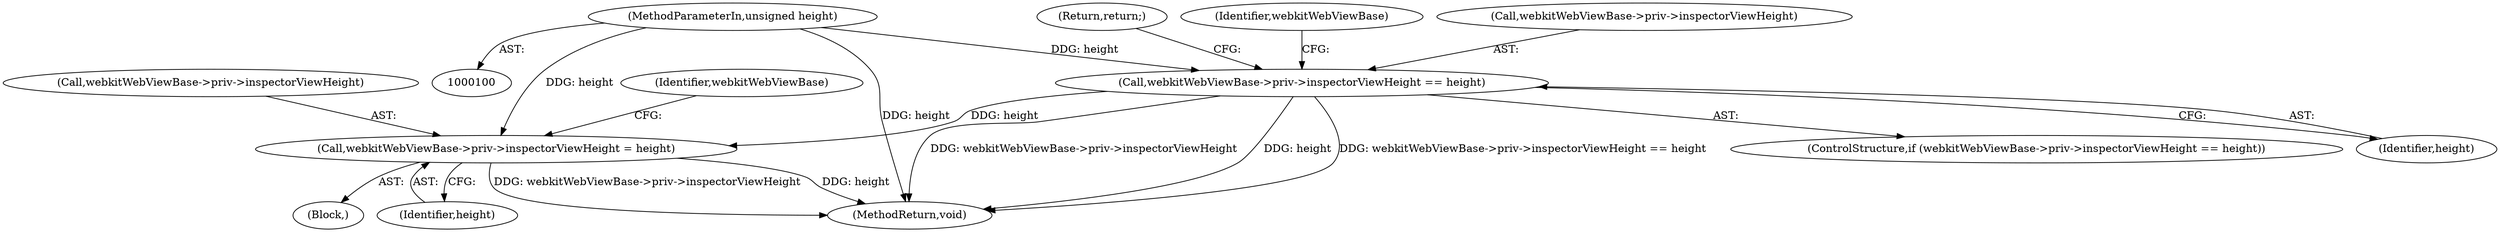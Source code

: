 digraph "0_Chrome_3bbc818ed1a7b63b8290bbde9ae975956748cb8a_0@pointer" {
"1000121" [label="(Call,webkitWebViewBase->priv->inspectorViewHeight = height)"];
"1000113" [label="(Call,webkitWebViewBase->priv->inspectorViewHeight == height)"];
"1000102" [label="(MethodParameterIn,unsigned height)"];
"1000127" [label="(Identifier,height)"];
"1000114" [label="(Call,webkitWebViewBase->priv->inspectorViewHeight)"];
"1000113" [label="(Call,webkitWebViewBase->priv->inspectorViewHeight == height)"];
"1000122" [label="(Call,webkitWebViewBase->priv->inspectorViewHeight)"];
"1000130" [label="(Identifier,webkitWebViewBase)"];
"1000119" [label="(Identifier,height)"];
"1000120" [label="(Return,return;)"];
"1000121" [label="(Call,webkitWebViewBase->priv->inspectorViewHeight = height)"];
"1000103" [label="(Block,)"];
"1000102" [label="(MethodParameterIn,unsigned height)"];
"1000124" [label="(Identifier,webkitWebViewBase)"];
"1000112" [label="(ControlStructure,if (webkitWebViewBase->priv->inspectorViewHeight == height))"];
"1000131" [label="(MethodReturn,void)"];
"1000121" -> "1000103"  [label="AST: "];
"1000121" -> "1000127"  [label="CFG: "];
"1000122" -> "1000121"  [label="AST: "];
"1000127" -> "1000121"  [label="AST: "];
"1000130" -> "1000121"  [label="CFG: "];
"1000121" -> "1000131"  [label="DDG: height"];
"1000121" -> "1000131"  [label="DDG: webkitWebViewBase->priv->inspectorViewHeight"];
"1000113" -> "1000121"  [label="DDG: height"];
"1000102" -> "1000121"  [label="DDG: height"];
"1000113" -> "1000112"  [label="AST: "];
"1000113" -> "1000119"  [label="CFG: "];
"1000114" -> "1000113"  [label="AST: "];
"1000119" -> "1000113"  [label="AST: "];
"1000120" -> "1000113"  [label="CFG: "];
"1000124" -> "1000113"  [label="CFG: "];
"1000113" -> "1000131"  [label="DDG: webkitWebViewBase->priv->inspectorViewHeight"];
"1000113" -> "1000131"  [label="DDG: height"];
"1000113" -> "1000131"  [label="DDG: webkitWebViewBase->priv->inspectorViewHeight == height"];
"1000102" -> "1000113"  [label="DDG: height"];
"1000102" -> "1000100"  [label="AST: "];
"1000102" -> "1000131"  [label="DDG: height"];
}
